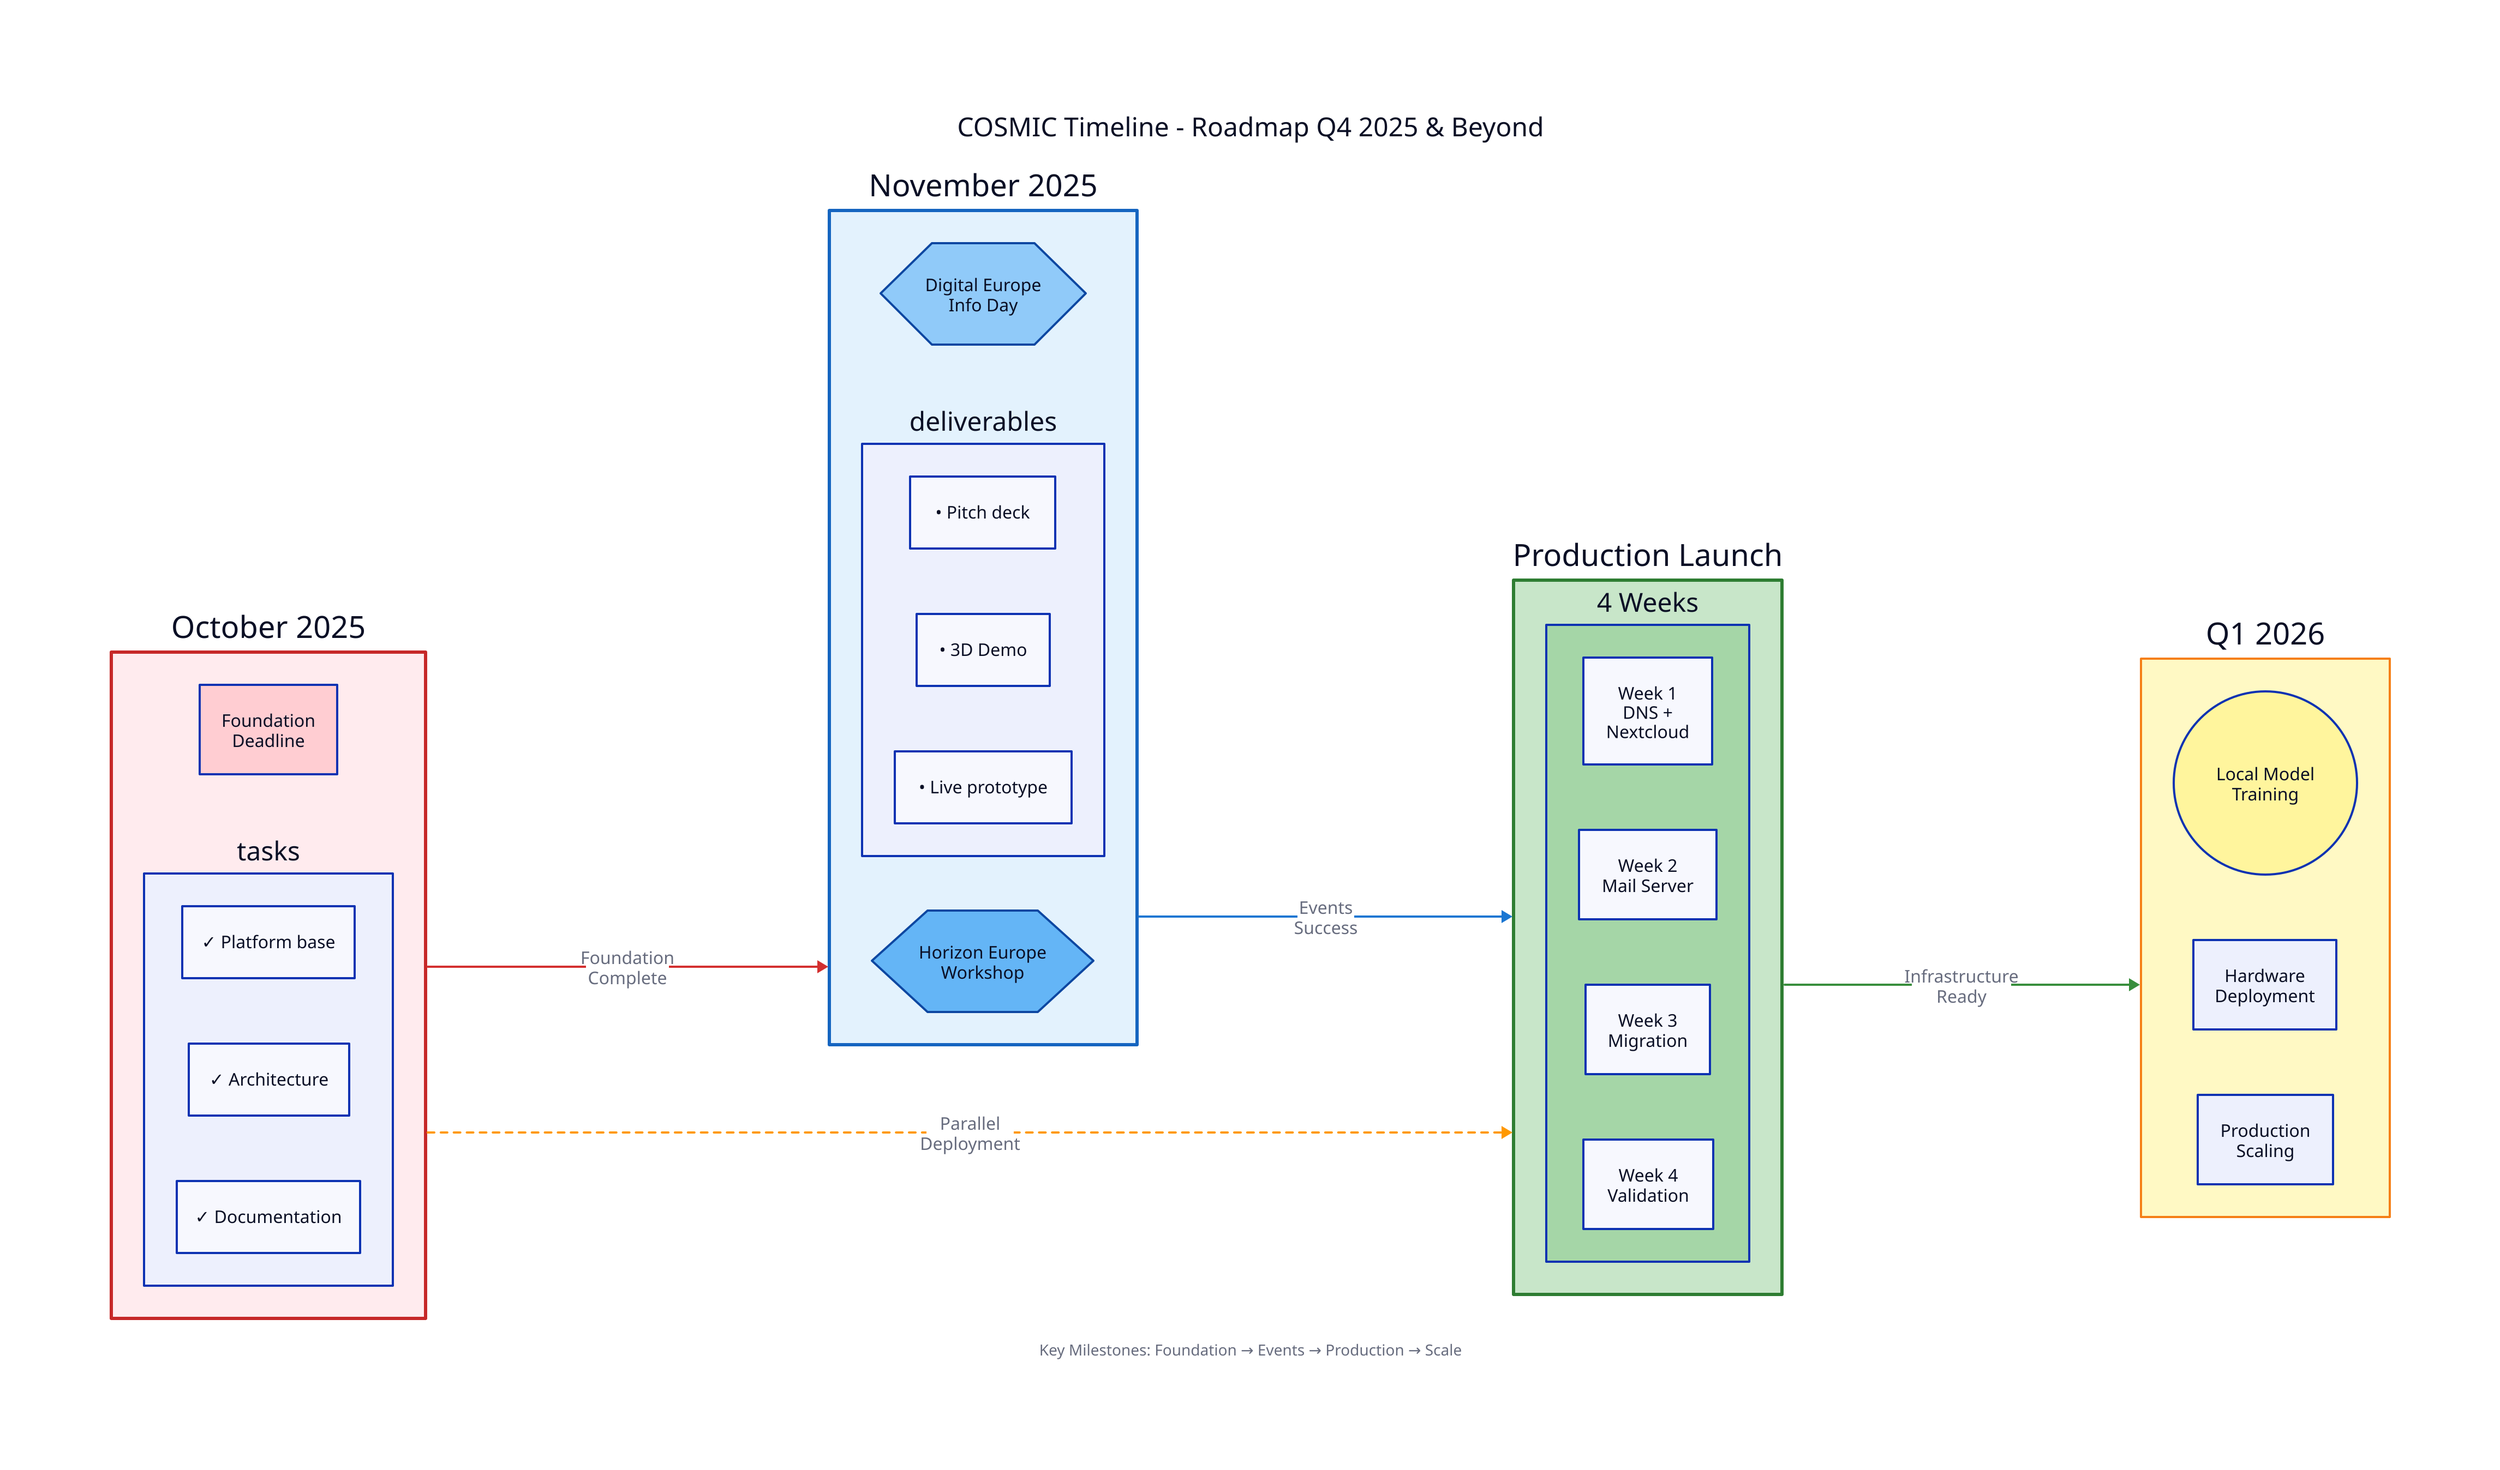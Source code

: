 direction: right

title: COSMIC Timeline - Roadmap Q4 2025 & Beyond {
  near: top-center
  shape: text
  style: {
    font-size: 24
    bold: true
  }
}

# October
oct: October 2025 {
  shape: rectangle
  style.fill: "#FFEBEE"
  style.stroke: "#C62828"
  style.stroke-width: 3

  oct27: Oct 27 {
    shape: rectangle
    style.fill: "#FFCDD2"
    label: Foundation\nDeadline
  }

  tasks: {
    t1: ✓ Platform base
    t2: ✓ Architecture
    t3: ✓ Documentation
  }
}

# November
nov: November 2025 {
  shape: rectangle
  style.fill: "#E3F2FD"
  style.stroke: "#1565C0"
  style.stroke-width: 3

  nov5: Nov 5 {
    shape: hexagon
    style.fill: "#90CAF9"
    style.stroke: "#0D47A1"
    style.stroke-width: 2
    label: Digital Europe\nInfo Day
  }

  nov13: Nov 13-14 {
    shape: hexagon
    style.fill: "#64B5F6"
    style.stroke: "#0D47A1"
    style.stroke-width: 2
    label: Horizon Europe\nWorkshop
  }

  deliverables: {
    d1: • Pitch deck
    d2: • 3D Demo
    d3: • Live prototype
  }
}

# Production
prod: Production Launch {
  shape: rectangle
  style.fill: "#C8E6C9"
  style.stroke: "#2E7D32"
  style.stroke-width: 3

  timeline: 4 Weeks {
    shape: rectangle
    style.fill: "#A5D6A7"

    w1: Week 1\nDNS +\nNextcloud
    w2: Week 2\nMail Server
    w3: Week 3\nMigration
    w4: Week 4\nValidation
  }
}

# Q1 2026
q1: Q1 2026 {
  shape: rectangle
  style.fill: "#FFF9C4"
  style.stroke: "#F57F17"
  style.stroke-width: 2

  belgbert: BelgBERT {
    shape: circle
    style.fill: "#FFF59D"
    label: Local Model\nTraining
  }

  hardware: Hardware\nDeployment

  scale: Production\nScaling
}

# Flows
oct -> nov: Foundation\nComplete {
  style.stroke: "#D32F2F"
  style.stroke-width: 2
}

nov -> prod: Events\nSuccess {
  style.stroke: "#1976D2"
  style.stroke-width: 2
}

prod -> q1: Infrastructure\nReady {
  style.stroke: "#388E3C"
  style.stroke-width: 2
}

# Parallel track
oct -> prod: Parallel\nDeployment {
  style.stroke: "#FF9800"
  style.stroke-width: 2
  style.stroke-dash: 3
}

milestones: Key Milestones: Foundation → Events → Production → Scale {
  near: bottom-center
  shape: text
  style: {
    font-size: 14
    bold: true
    italic: true
  }
}
